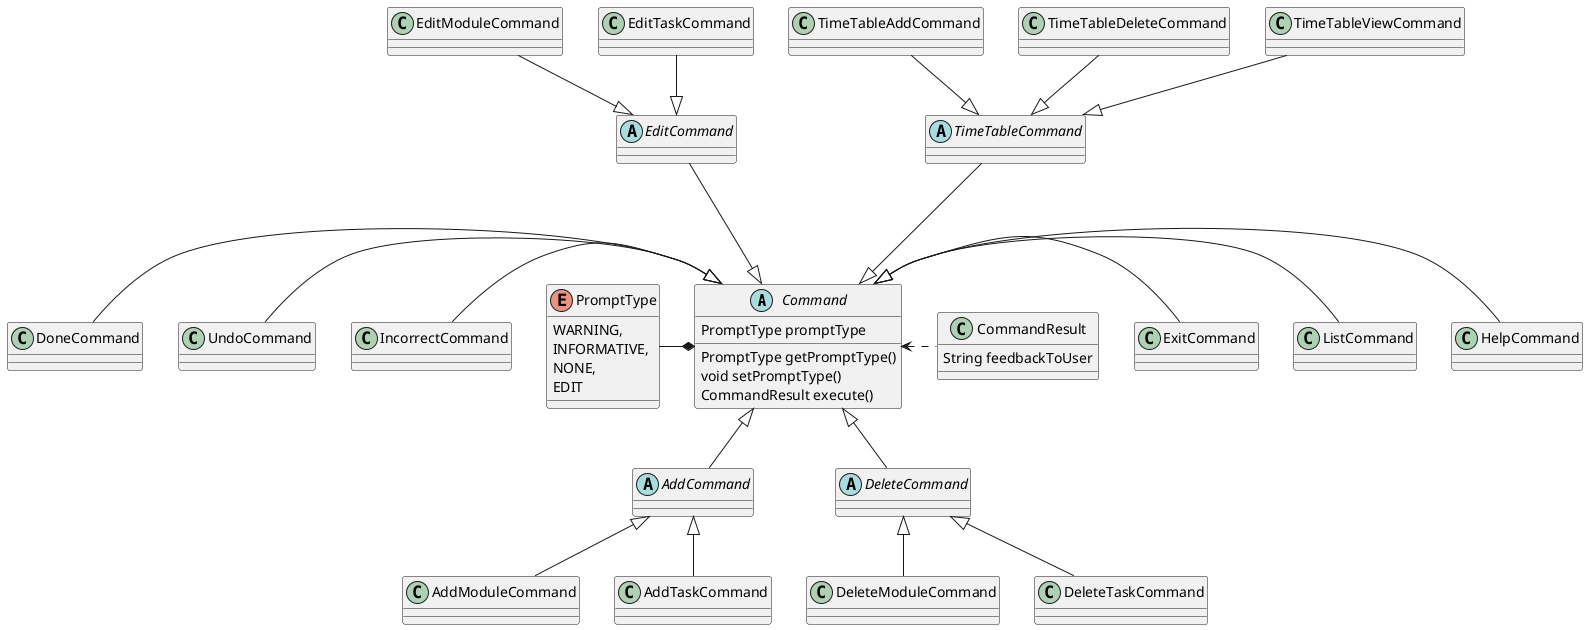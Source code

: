 @startuml


abstract class Command {
    PromptType promptType
    PromptType getPromptType()
    void setPromptType()
    CommandResult execute()
}

class CommandResult {
    String feedbackToUser
}

abstract class AddCommand
class AddModuleCommand
class AddTaskCommand

abstract class DeleteCommand
class DeleteModuleCommand
class DeleteTaskCommand

abstract class EditCommand
class EditModuleCommand
class EditTaskCommand

abstract class TimeTableCommand
class TimeTableAddCommand
class TimeTableDeleteCommand
class TimeTableViewCommand

class DoneCommand
class UndoCommand
class HelpCommand
class ListCommand
class ExitCommand
class IncorrectCommand
enum PromptType {
    WARNING,
    INFORMATIVE,
    NONE,
    EDIT
}

Command <|- HelpCommand
Command <|- ListCommand
Command <|- ExitCommand
Command <|-- DeleteCommand
Command <|-- AddCommand
EditCommand ---|> Command
DoneCommand -|> Command
UndoCommand -|> Command
IncorrectCommand -|> Command
TimeTableCommand ---|> Command

PromptType -* Command

Command <. CommandResult

AddCommand <|-- AddModuleCommand
AddCommand <|-- AddTaskCommand

DeleteCommand <|-- DeleteModuleCommand
DeleteCommand <|-- DeleteTaskCommand

EditModuleCommand --|> EditCommand
EditTaskCommand --|> EditCommand

TimeTableAddCommand --|> TimeTableCommand
TimeTableDeleteCommand --|> TimeTableCommand
TimeTableViewCommand --|> TimeTableCommand

@enduml
